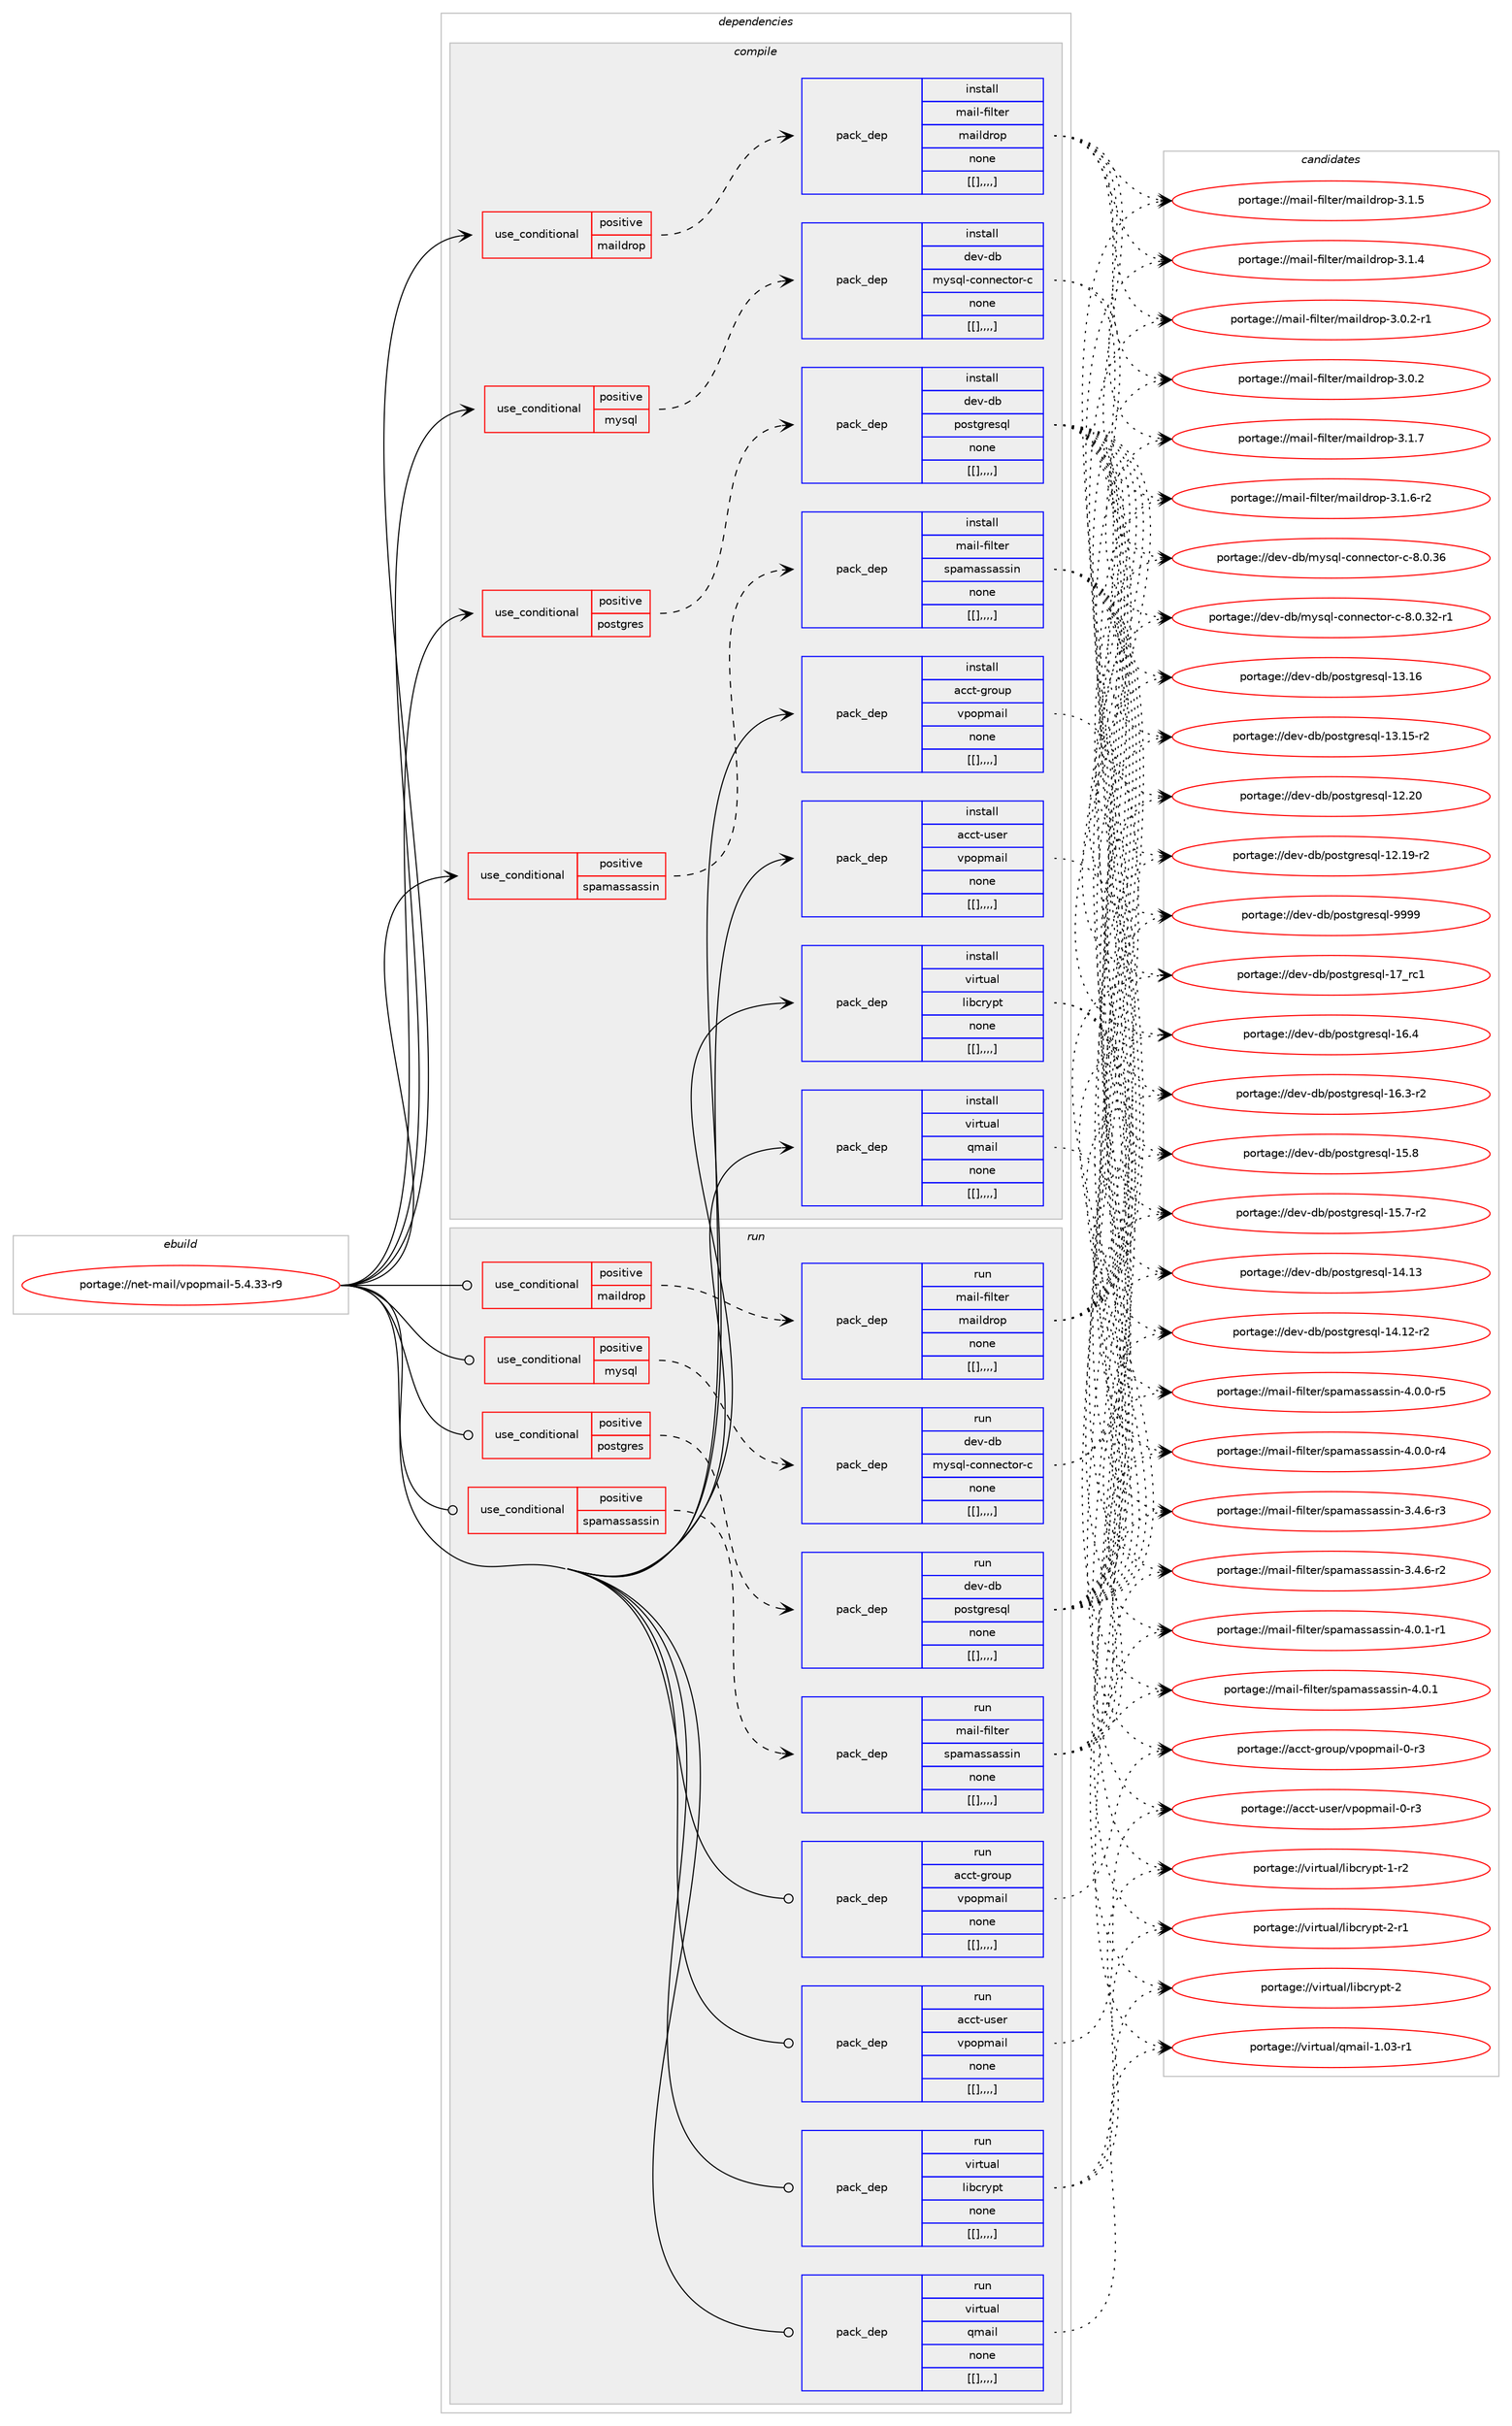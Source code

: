 digraph prolog {

# *************
# Graph options
# *************

newrank=true;
concentrate=true;
compound=true;
graph [rankdir=LR,fontname=Helvetica,fontsize=10,ranksep=1.5];#, ranksep=2.5, nodesep=0.2];
edge  [arrowhead=vee];
node  [fontname=Helvetica,fontsize=10];

# **********
# The ebuild
# **********

subgraph cluster_leftcol {
color=gray;
label=<<i>ebuild</i>>;
id [label="portage://net-mail/vpopmail-5.4.33-r9", color=red, width=4, href="../net-mail/vpopmail-5.4.33-r9.svg"];
}

# ****************
# The dependencies
# ****************

subgraph cluster_midcol {
color=gray;
label=<<i>dependencies</i>>;
subgraph cluster_compile {
fillcolor="#eeeeee";
style=filled;
label=<<i>compile</i>>;
subgraph cond2940 {
dependency7955 [label=<<TABLE BORDER="0" CELLBORDER="1" CELLSPACING="0" CELLPADDING="4"><TR><TD ROWSPAN="3" CELLPADDING="10">use_conditional</TD></TR><TR><TD>positive</TD></TR><TR><TD>maildrop</TD></TR></TABLE>>, shape=none, color=red];
subgraph pack5000 {
dependency7956 [label=<<TABLE BORDER="0" CELLBORDER="1" CELLSPACING="0" CELLPADDING="4" WIDTH="220"><TR><TD ROWSPAN="6" CELLPADDING="30">pack_dep</TD></TR><TR><TD WIDTH="110">install</TD></TR><TR><TD>mail-filter</TD></TR><TR><TD>maildrop</TD></TR><TR><TD>none</TD></TR><TR><TD>[[],,,,]</TD></TR></TABLE>>, shape=none, color=blue];
}
dependency7955:e -> dependency7956:w [weight=20,style="dashed",arrowhead="vee"];
}
id:e -> dependency7955:w [weight=20,style="solid",arrowhead="vee"];
subgraph cond2941 {
dependency7957 [label=<<TABLE BORDER="0" CELLBORDER="1" CELLSPACING="0" CELLPADDING="4"><TR><TD ROWSPAN="3" CELLPADDING="10">use_conditional</TD></TR><TR><TD>positive</TD></TR><TR><TD>mysql</TD></TR></TABLE>>, shape=none, color=red];
subgraph pack5001 {
dependency7958 [label=<<TABLE BORDER="0" CELLBORDER="1" CELLSPACING="0" CELLPADDING="4" WIDTH="220"><TR><TD ROWSPAN="6" CELLPADDING="30">pack_dep</TD></TR><TR><TD WIDTH="110">install</TD></TR><TR><TD>dev-db</TD></TR><TR><TD>mysql-connector-c</TD></TR><TR><TD>none</TD></TR><TR><TD>[[],,,,]</TD></TR></TABLE>>, shape=none, color=blue];
}
dependency7957:e -> dependency7958:w [weight=20,style="dashed",arrowhead="vee"];
}
id:e -> dependency7957:w [weight=20,style="solid",arrowhead="vee"];
subgraph cond2942 {
dependency7959 [label=<<TABLE BORDER="0" CELLBORDER="1" CELLSPACING="0" CELLPADDING="4"><TR><TD ROWSPAN="3" CELLPADDING="10">use_conditional</TD></TR><TR><TD>positive</TD></TR><TR><TD>postgres</TD></TR></TABLE>>, shape=none, color=red];
subgraph pack5002 {
dependency7960 [label=<<TABLE BORDER="0" CELLBORDER="1" CELLSPACING="0" CELLPADDING="4" WIDTH="220"><TR><TD ROWSPAN="6" CELLPADDING="30">pack_dep</TD></TR><TR><TD WIDTH="110">install</TD></TR><TR><TD>dev-db</TD></TR><TR><TD>postgresql</TD></TR><TR><TD>none</TD></TR><TR><TD>[[],,,,]</TD></TR></TABLE>>, shape=none, color=blue];
}
dependency7959:e -> dependency7960:w [weight=20,style="dashed",arrowhead="vee"];
}
id:e -> dependency7959:w [weight=20,style="solid",arrowhead="vee"];
subgraph cond2943 {
dependency7961 [label=<<TABLE BORDER="0" CELLBORDER="1" CELLSPACING="0" CELLPADDING="4"><TR><TD ROWSPAN="3" CELLPADDING="10">use_conditional</TD></TR><TR><TD>positive</TD></TR><TR><TD>spamassassin</TD></TR></TABLE>>, shape=none, color=red];
subgraph pack5003 {
dependency7962 [label=<<TABLE BORDER="0" CELLBORDER="1" CELLSPACING="0" CELLPADDING="4" WIDTH="220"><TR><TD ROWSPAN="6" CELLPADDING="30">pack_dep</TD></TR><TR><TD WIDTH="110">install</TD></TR><TR><TD>mail-filter</TD></TR><TR><TD>spamassassin</TD></TR><TR><TD>none</TD></TR><TR><TD>[[],,,,]</TD></TR></TABLE>>, shape=none, color=blue];
}
dependency7961:e -> dependency7962:w [weight=20,style="dashed",arrowhead="vee"];
}
id:e -> dependency7961:w [weight=20,style="solid",arrowhead="vee"];
subgraph pack5004 {
dependency7963 [label=<<TABLE BORDER="0" CELLBORDER="1" CELLSPACING="0" CELLPADDING="4" WIDTH="220"><TR><TD ROWSPAN="6" CELLPADDING="30">pack_dep</TD></TR><TR><TD WIDTH="110">install</TD></TR><TR><TD>acct-group</TD></TR><TR><TD>vpopmail</TD></TR><TR><TD>none</TD></TR><TR><TD>[[],,,,]</TD></TR></TABLE>>, shape=none, color=blue];
}
id:e -> dependency7963:w [weight=20,style="solid",arrowhead="vee"];
subgraph pack5005 {
dependency7964 [label=<<TABLE BORDER="0" CELLBORDER="1" CELLSPACING="0" CELLPADDING="4" WIDTH="220"><TR><TD ROWSPAN="6" CELLPADDING="30">pack_dep</TD></TR><TR><TD WIDTH="110">install</TD></TR><TR><TD>acct-user</TD></TR><TR><TD>vpopmail</TD></TR><TR><TD>none</TD></TR><TR><TD>[[],,,,]</TD></TR></TABLE>>, shape=none, color=blue];
}
id:e -> dependency7964:w [weight=20,style="solid",arrowhead="vee"];
subgraph pack5006 {
dependency7965 [label=<<TABLE BORDER="0" CELLBORDER="1" CELLSPACING="0" CELLPADDING="4" WIDTH="220"><TR><TD ROWSPAN="6" CELLPADDING="30">pack_dep</TD></TR><TR><TD WIDTH="110">install</TD></TR><TR><TD>virtual</TD></TR><TR><TD>libcrypt</TD></TR><TR><TD>none</TD></TR><TR><TD>[[],,,,]</TD></TR></TABLE>>, shape=none, color=blue];
}
id:e -> dependency7965:w [weight=20,style="solid",arrowhead="vee"];
subgraph pack5007 {
dependency7966 [label=<<TABLE BORDER="0" CELLBORDER="1" CELLSPACING="0" CELLPADDING="4" WIDTH="220"><TR><TD ROWSPAN="6" CELLPADDING="30">pack_dep</TD></TR><TR><TD WIDTH="110">install</TD></TR><TR><TD>virtual</TD></TR><TR><TD>qmail</TD></TR><TR><TD>none</TD></TR><TR><TD>[[],,,,]</TD></TR></TABLE>>, shape=none, color=blue];
}
id:e -> dependency7966:w [weight=20,style="solid",arrowhead="vee"];
}
subgraph cluster_compileandrun {
fillcolor="#eeeeee";
style=filled;
label=<<i>compile and run</i>>;
}
subgraph cluster_run {
fillcolor="#eeeeee";
style=filled;
label=<<i>run</i>>;
subgraph cond2944 {
dependency7967 [label=<<TABLE BORDER="0" CELLBORDER="1" CELLSPACING="0" CELLPADDING="4"><TR><TD ROWSPAN="3" CELLPADDING="10">use_conditional</TD></TR><TR><TD>positive</TD></TR><TR><TD>maildrop</TD></TR></TABLE>>, shape=none, color=red];
subgraph pack5008 {
dependency7968 [label=<<TABLE BORDER="0" CELLBORDER="1" CELLSPACING="0" CELLPADDING="4" WIDTH="220"><TR><TD ROWSPAN="6" CELLPADDING="30">pack_dep</TD></TR><TR><TD WIDTH="110">run</TD></TR><TR><TD>mail-filter</TD></TR><TR><TD>maildrop</TD></TR><TR><TD>none</TD></TR><TR><TD>[[],,,,]</TD></TR></TABLE>>, shape=none, color=blue];
}
dependency7967:e -> dependency7968:w [weight=20,style="dashed",arrowhead="vee"];
}
id:e -> dependency7967:w [weight=20,style="solid",arrowhead="odot"];
subgraph cond2945 {
dependency7969 [label=<<TABLE BORDER="0" CELLBORDER="1" CELLSPACING="0" CELLPADDING="4"><TR><TD ROWSPAN="3" CELLPADDING="10">use_conditional</TD></TR><TR><TD>positive</TD></TR><TR><TD>mysql</TD></TR></TABLE>>, shape=none, color=red];
subgraph pack5009 {
dependency7970 [label=<<TABLE BORDER="0" CELLBORDER="1" CELLSPACING="0" CELLPADDING="4" WIDTH="220"><TR><TD ROWSPAN="6" CELLPADDING="30">pack_dep</TD></TR><TR><TD WIDTH="110">run</TD></TR><TR><TD>dev-db</TD></TR><TR><TD>mysql-connector-c</TD></TR><TR><TD>none</TD></TR><TR><TD>[[],,,,]</TD></TR></TABLE>>, shape=none, color=blue];
}
dependency7969:e -> dependency7970:w [weight=20,style="dashed",arrowhead="vee"];
}
id:e -> dependency7969:w [weight=20,style="solid",arrowhead="odot"];
subgraph cond2946 {
dependency7971 [label=<<TABLE BORDER="0" CELLBORDER="1" CELLSPACING="0" CELLPADDING="4"><TR><TD ROWSPAN="3" CELLPADDING="10">use_conditional</TD></TR><TR><TD>positive</TD></TR><TR><TD>postgres</TD></TR></TABLE>>, shape=none, color=red];
subgraph pack5010 {
dependency7972 [label=<<TABLE BORDER="0" CELLBORDER="1" CELLSPACING="0" CELLPADDING="4" WIDTH="220"><TR><TD ROWSPAN="6" CELLPADDING="30">pack_dep</TD></TR><TR><TD WIDTH="110">run</TD></TR><TR><TD>dev-db</TD></TR><TR><TD>postgresql</TD></TR><TR><TD>none</TD></TR><TR><TD>[[],,,,]</TD></TR></TABLE>>, shape=none, color=blue];
}
dependency7971:e -> dependency7972:w [weight=20,style="dashed",arrowhead="vee"];
}
id:e -> dependency7971:w [weight=20,style="solid",arrowhead="odot"];
subgraph cond2947 {
dependency7973 [label=<<TABLE BORDER="0" CELLBORDER="1" CELLSPACING="0" CELLPADDING="4"><TR><TD ROWSPAN="3" CELLPADDING="10">use_conditional</TD></TR><TR><TD>positive</TD></TR><TR><TD>spamassassin</TD></TR></TABLE>>, shape=none, color=red];
subgraph pack5011 {
dependency7974 [label=<<TABLE BORDER="0" CELLBORDER="1" CELLSPACING="0" CELLPADDING="4" WIDTH="220"><TR><TD ROWSPAN="6" CELLPADDING="30">pack_dep</TD></TR><TR><TD WIDTH="110">run</TD></TR><TR><TD>mail-filter</TD></TR><TR><TD>spamassassin</TD></TR><TR><TD>none</TD></TR><TR><TD>[[],,,,]</TD></TR></TABLE>>, shape=none, color=blue];
}
dependency7973:e -> dependency7974:w [weight=20,style="dashed",arrowhead="vee"];
}
id:e -> dependency7973:w [weight=20,style="solid",arrowhead="odot"];
subgraph pack5012 {
dependency7975 [label=<<TABLE BORDER="0" CELLBORDER="1" CELLSPACING="0" CELLPADDING="4" WIDTH="220"><TR><TD ROWSPAN="6" CELLPADDING="30">pack_dep</TD></TR><TR><TD WIDTH="110">run</TD></TR><TR><TD>acct-group</TD></TR><TR><TD>vpopmail</TD></TR><TR><TD>none</TD></TR><TR><TD>[[],,,,]</TD></TR></TABLE>>, shape=none, color=blue];
}
id:e -> dependency7975:w [weight=20,style="solid",arrowhead="odot"];
subgraph pack5013 {
dependency7976 [label=<<TABLE BORDER="0" CELLBORDER="1" CELLSPACING="0" CELLPADDING="4" WIDTH="220"><TR><TD ROWSPAN="6" CELLPADDING="30">pack_dep</TD></TR><TR><TD WIDTH="110">run</TD></TR><TR><TD>acct-user</TD></TR><TR><TD>vpopmail</TD></TR><TR><TD>none</TD></TR><TR><TD>[[],,,,]</TD></TR></TABLE>>, shape=none, color=blue];
}
id:e -> dependency7976:w [weight=20,style="solid",arrowhead="odot"];
subgraph pack5014 {
dependency7977 [label=<<TABLE BORDER="0" CELLBORDER="1" CELLSPACING="0" CELLPADDING="4" WIDTH="220"><TR><TD ROWSPAN="6" CELLPADDING="30">pack_dep</TD></TR><TR><TD WIDTH="110">run</TD></TR><TR><TD>virtual</TD></TR><TR><TD>libcrypt</TD></TR><TR><TD>none</TD></TR><TR><TD>[[],,,,]</TD></TR></TABLE>>, shape=none, color=blue];
}
id:e -> dependency7977:w [weight=20,style="solid",arrowhead="odot"];
subgraph pack5015 {
dependency7978 [label=<<TABLE BORDER="0" CELLBORDER="1" CELLSPACING="0" CELLPADDING="4" WIDTH="220"><TR><TD ROWSPAN="6" CELLPADDING="30">pack_dep</TD></TR><TR><TD WIDTH="110">run</TD></TR><TR><TD>virtual</TD></TR><TR><TD>qmail</TD></TR><TR><TD>none</TD></TR><TR><TD>[[],,,,]</TD></TR></TABLE>>, shape=none, color=blue];
}
id:e -> dependency7978:w [weight=20,style="solid",arrowhead="odot"];
}
}

# **************
# The candidates
# **************

subgraph cluster_choices {
rank=same;
color=gray;
label=<<i>candidates</i>>;

subgraph choice5000 {
color=black;
nodesep=1;
choice10997105108451021051081161011144710997105108100114111112455146494655 [label="portage://mail-filter/maildrop-3.1.7", color=red, width=4,href="../mail-filter/maildrop-3.1.7.svg"];
choice109971051084510210510811610111447109971051081001141111124551464946544511450 [label="portage://mail-filter/maildrop-3.1.6-r2", color=red, width=4,href="../mail-filter/maildrop-3.1.6-r2.svg"];
choice10997105108451021051081161011144710997105108100114111112455146494653 [label="portage://mail-filter/maildrop-3.1.5", color=red, width=4,href="../mail-filter/maildrop-3.1.5.svg"];
choice10997105108451021051081161011144710997105108100114111112455146494652 [label="portage://mail-filter/maildrop-3.1.4", color=red, width=4,href="../mail-filter/maildrop-3.1.4.svg"];
choice109971051084510210510811610111447109971051081001141111124551464846504511449 [label="portage://mail-filter/maildrop-3.0.2-r1", color=red, width=4,href="../mail-filter/maildrop-3.0.2-r1.svg"];
choice10997105108451021051081161011144710997105108100114111112455146484650 [label="portage://mail-filter/maildrop-3.0.2", color=red, width=4,href="../mail-filter/maildrop-3.0.2.svg"];
dependency7956:e -> choice10997105108451021051081161011144710997105108100114111112455146494655:w [style=dotted,weight="100"];
dependency7956:e -> choice109971051084510210510811610111447109971051081001141111124551464946544511450:w [style=dotted,weight="100"];
dependency7956:e -> choice10997105108451021051081161011144710997105108100114111112455146494653:w [style=dotted,weight="100"];
dependency7956:e -> choice10997105108451021051081161011144710997105108100114111112455146494652:w [style=dotted,weight="100"];
dependency7956:e -> choice109971051084510210510811610111447109971051081001141111124551464846504511449:w [style=dotted,weight="100"];
dependency7956:e -> choice10997105108451021051081161011144710997105108100114111112455146484650:w [style=dotted,weight="100"];
}
subgraph choice5001 {
color=black;
nodesep=1;
choice100101118451009847109121115113108459911111011010199116111114459945564648465154 [label="portage://dev-db/mysql-connector-c-8.0.36", color=red, width=4,href="../dev-db/mysql-connector-c-8.0.36.svg"];
choice1001011184510098471091211151131084599111110110101991161111144599455646484651504511449 [label="portage://dev-db/mysql-connector-c-8.0.32-r1", color=red, width=4,href="../dev-db/mysql-connector-c-8.0.32-r1.svg"];
dependency7958:e -> choice100101118451009847109121115113108459911111011010199116111114459945564648465154:w [style=dotted,weight="100"];
dependency7958:e -> choice1001011184510098471091211151131084599111110110101991161111144599455646484651504511449:w [style=dotted,weight="100"];
}
subgraph choice5002 {
color=black;
nodesep=1;
choice1001011184510098471121111151161031141011151131084557575757 [label="portage://dev-db/postgresql-9999", color=red, width=4,href="../dev-db/postgresql-9999.svg"];
choice100101118451009847112111115116103114101115113108454955951149949 [label="portage://dev-db/postgresql-17_rc1", color=red, width=4,href="../dev-db/postgresql-17_rc1.svg"];
choice1001011184510098471121111151161031141011151131084549544652 [label="portage://dev-db/postgresql-16.4", color=red, width=4,href="../dev-db/postgresql-16.4.svg"];
choice10010111845100984711211111511610311410111511310845495446514511450 [label="portage://dev-db/postgresql-16.3-r2", color=red, width=4,href="../dev-db/postgresql-16.3-r2.svg"];
choice1001011184510098471121111151161031141011151131084549534656 [label="portage://dev-db/postgresql-15.8", color=red, width=4,href="../dev-db/postgresql-15.8.svg"];
choice10010111845100984711211111511610311410111511310845495346554511450 [label="portage://dev-db/postgresql-15.7-r2", color=red, width=4,href="../dev-db/postgresql-15.7-r2.svg"];
choice100101118451009847112111115116103114101115113108454952464951 [label="portage://dev-db/postgresql-14.13", color=red, width=4,href="../dev-db/postgresql-14.13.svg"];
choice1001011184510098471121111151161031141011151131084549524649504511450 [label="portage://dev-db/postgresql-14.12-r2", color=red, width=4,href="../dev-db/postgresql-14.12-r2.svg"];
choice100101118451009847112111115116103114101115113108454951464954 [label="portage://dev-db/postgresql-13.16", color=red, width=4,href="../dev-db/postgresql-13.16.svg"];
choice1001011184510098471121111151161031141011151131084549514649534511450 [label="portage://dev-db/postgresql-13.15-r2", color=red, width=4,href="../dev-db/postgresql-13.15-r2.svg"];
choice100101118451009847112111115116103114101115113108454950465048 [label="portage://dev-db/postgresql-12.20", color=red, width=4,href="../dev-db/postgresql-12.20.svg"];
choice1001011184510098471121111151161031141011151131084549504649574511450 [label="portage://dev-db/postgresql-12.19-r2", color=red, width=4,href="../dev-db/postgresql-12.19-r2.svg"];
dependency7960:e -> choice1001011184510098471121111151161031141011151131084557575757:w [style=dotted,weight="100"];
dependency7960:e -> choice100101118451009847112111115116103114101115113108454955951149949:w [style=dotted,weight="100"];
dependency7960:e -> choice1001011184510098471121111151161031141011151131084549544652:w [style=dotted,weight="100"];
dependency7960:e -> choice10010111845100984711211111511610311410111511310845495446514511450:w [style=dotted,weight="100"];
dependency7960:e -> choice1001011184510098471121111151161031141011151131084549534656:w [style=dotted,weight="100"];
dependency7960:e -> choice10010111845100984711211111511610311410111511310845495346554511450:w [style=dotted,weight="100"];
dependency7960:e -> choice100101118451009847112111115116103114101115113108454952464951:w [style=dotted,weight="100"];
dependency7960:e -> choice1001011184510098471121111151161031141011151131084549524649504511450:w [style=dotted,weight="100"];
dependency7960:e -> choice100101118451009847112111115116103114101115113108454951464954:w [style=dotted,weight="100"];
dependency7960:e -> choice1001011184510098471121111151161031141011151131084549514649534511450:w [style=dotted,weight="100"];
dependency7960:e -> choice100101118451009847112111115116103114101115113108454950465048:w [style=dotted,weight="100"];
dependency7960:e -> choice1001011184510098471121111151161031141011151131084549504649574511450:w [style=dotted,weight="100"];
}
subgraph choice5003 {
color=black;
nodesep=1;
choice1099710510845102105108116101114471151129710997115115971151151051104552464846494511449 [label="portage://mail-filter/spamassassin-4.0.1-r1", color=red, width=4,href="../mail-filter/spamassassin-4.0.1-r1.svg"];
choice109971051084510210510811610111447115112971099711511597115115105110455246484649 [label="portage://mail-filter/spamassassin-4.0.1", color=red, width=4,href="../mail-filter/spamassassin-4.0.1.svg"];
choice1099710510845102105108116101114471151129710997115115971151151051104552464846484511453 [label="portage://mail-filter/spamassassin-4.0.0-r5", color=red, width=4,href="../mail-filter/spamassassin-4.0.0-r5.svg"];
choice1099710510845102105108116101114471151129710997115115971151151051104552464846484511452 [label="portage://mail-filter/spamassassin-4.0.0-r4", color=red, width=4,href="../mail-filter/spamassassin-4.0.0-r4.svg"];
choice1099710510845102105108116101114471151129710997115115971151151051104551465246544511451 [label="portage://mail-filter/spamassassin-3.4.6-r3", color=red, width=4,href="../mail-filter/spamassassin-3.4.6-r3.svg"];
choice1099710510845102105108116101114471151129710997115115971151151051104551465246544511450 [label="portage://mail-filter/spamassassin-3.4.6-r2", color=red, width=4,href="../mail-filter/spamassassin-3.4.6-r2.svg"];
dependency7962:e -> choice1099710510845102105108116101114471151129710997115115971151151051104552464846494511449:w [style=dotted,weight="100"];
dependency7962:e -> choice109971051084510210510811610111447115112971099711511597115115105110455246484649:w [style=dotted,weight="100"];
dependency7962:e -> choice1099710510845102105108116101114471151129710997115115971151151051104552464846484511453:w [style=dotted,weight="100"];
dependency7962:e -> choice1099710510845102105108116101114471151129710997115115971151151051104552464846484511452:w [style=dotted,weight="100"];
dependency7962:e -> choice1099710510845102105108116101114471151129710997115115971151151051104551465246544511451:w [style=dotted,weight="100"];
dependency7962:e -> choice1099710510845102105108116101114471151129710997115115971151151051104551465246544511450:w [style=dotted,weight="100"];
}
subgraph choice5004 {
color=black;
nodesep=1;
choice97999911645103114111117112471181121111121099710510845484511451 [label="portage://acct-group/vpopmail-0-r3", color=red, width=4,href="../acct-group/vpopmail-0-r3.svg"];
dependency7963:e -> choice97999911645103114111117112471181121111121099710510845484511451:w [style=dotted,weight="100"];
}
subgraph choice5005 {
color=black;
nodesep=1;
choice97999911645117115101114471181121111121099710510845484511451 [label="portage://acct-user/vpopmail-0-r3", color=red, width=4,href="../acct-user/vpopmail-0-r3.svg"];
dependency7964:e -> choice97999911645117115101114471181121111121099710510845484511451:w [style=dotted,weight="100"];
}
subgraph choice5006 {
color=black;
nodesep=1;
choice1181051141161179710847108105989911412111211645504511449 [label="portage://virtual/libcrypt-2-r1", color=red, width=4,href="../virtual/libcrypt-2-r1.svg"];
choice118105114116117971084710810598991141211121164550 [label="portage://virtual/libcrypt-2", color=red, width=4,href="../virtual/libcrypt-2.svg"];
choice1181051141161179710847108105989911412111211645494511450 [label="portage://virtual/libcrypt-1-r2", color=red, width=4,href="../virtual/libcrypt-1-r2.svg"];
dependency7965:e -> choice1181051141161179710847108105989911412111211645504511449:w [style=dotted,weight="100"];
dependency7965:e -> choice118105114116117971084710810598991141211121164550:w [style=dotted,weight="100"];
dependency7965:e -> choice1181051141161179710847108105989911412111211645494511450:w [style=dotted,weight="100"];
}
subgraph choice5007 {
color=black;
nodesep=1;
choice11810511411611797108471131099710510845494648514511449 [label="portage://virtual/qmail-1.03-r1", color=red, width=4,href="../virtual/qmail-1.03-r1.svg"];
dependency7966:e -> choice11810511411611797108471131099710510845494648514511449:w [style=dotted,weight="100"];
}
subgraph choice5008 {
color=black;
nodesep=1;
choice10997105108451021051081161011144710997105108100114111112455146494655 [label="portage://mail-filter/maildrop-3.1.7", color=red, width=4,href="../mail-filter/maildrop-3.1.7.svg"];
choice109971051084510210510811610111447109971051081001141111124551464946544511450 [label="portage://mail-filter/maildrop-3.1.6-r2", color=red, width=4,href="../mail-filter/maildrop-3.1.6-r2.svg"];
choice10997105108451021051081161011144710997105108100114111112455146494653 [label="portage://mail-filter/maildrop-3.1.5", color=red, width=4,href="../mail-filter/maildrop-3.1.5.svg"];
choice10997105108451021051081161011144710997105108100114111112455146494652 [label="portage://mail-filter/maildrop-3.1.4", color=red, width=4,href="../mail-filter/maildrop-3.1.4.svg"];
choice109971051084510210510811610111447109971051081001141111124551464846504511449 [label="portage://mail-filter/maildrop-3.0.2-r1", color=red, width=4,href="../mail-filter/maildrop-3.0.2-r1.svg"];
choice10997105108451021051081161011144710997105108100114111112455146484650 [label="portage://mail-filter/maildrop-3.0.2", color=red, width=4,href="../mail-filter/maildrop-3.0.2.svg"];
dependency7968:e -> choice10997105108451021051081161011144710997105108100114111112455146494655:w [style=dotted,weight="100"];
dependency7968:e -> choice109971051084510210510811610111447109971051081001141111124551464946544511450:w [style=dotted,weight="100"];
dependency7968:e -> choice10997105108451021051081161011144710997105108100114111112455146494653:w [style=dotted,weight="100"];
dependency7968:e -> choice10997105108451021051081161011144710997105108100114111112455146494652:w [style=dotted,weight="100"];
dependency7968:e -> choice109971051084510210510811610111447109971051081001141111124551464846504511449:w [style=dotted,weight="100"];
dependency7968:e -> choice10997105108451021051081161011144710997105108100114111112455146484650:w [style=dotted,weight="100"];
}
subgraph choice5009 {
color=black;
nodesep=1;
choice100101118451009847109121115113108459911111011010199116111114459945564648465154 [label="portage://dev-db/mysql-connector-c-8.0.36", color=red, width=4,href="../dev-db/mysql-connector-c-8.0.36.svg"];
choice1001011184510098471091211151131084599111110110101991161111144599455646484651504511449 [label="portage://dev-db/mysql-connector-c-8.0.32-r1", color=red, width=4,href="../dev-db/mysql-connector-c-8.0.32-r1.svg"];
dependency7970:e -> choice100101118451009847109121115113108459911111011010199116111114459945564648465154:w [style=dotted,weight="100"];
dependency7970:e -> choice1001011184510098471091211151131084599111110110101991161111144599455646484651504511449:w [style=dotted,weight="100"];
}
subgraph choice5010 {
color=black;
nodesep=1;
choice1001011184510098471121111151161031141011151131084557575757 [label="portage://dev-db/postgresql-9999", color=red, width=4,href="../dev-db/postgresql-9999.svg"];
choice100101118451009847112111115116103114101115113108454955951149949 [label="portage://dev-db/postgresql-17_rc1", color=red, width=4,href="../dev-db/postgresql-17_rc1.svg"];
choice1001011184510098471121111151161031141011151131084549544652 [label="portage://dev-db/postgresql-16.4", color=red, width=4,href="../dev-db/postgresql-16.4.svg"];
choice10010111845100984711211111511610311410111511310845495446514511450 [label="portage://dev-db/postgresql-16.3-r2", color=red, width=4,href="../dev-db/postgresql-16.3-r2.svg"];
choice1001011184510098471121111151161031141011151131084549534656 [label="portage://dev-db/postgresql-15.8", color=red, width=4,href="../dev-db/postgresql-15.8.svg"];
choice10010111845100984711211111511610311410111511310845495346554511450 [label="portage://dev-db/postgresql-15.7-r2", color=red, width=4,href="../dev-db/postgresql-15.7-r2.svg"];
choice100101118451009847112111115116103114101115113108454952464951 [label="portage://dev-db/postgresql-14.13", color=red, width=4,href="../dev-db/postgresql-14.13.svg"];
choice1001011184510098471121111151161031141011151131084549524649504511450 [label="portage://dev-db/postgresql-14.12-r2", color=red, width=4,href="../dev-db/postgresql-14.12-r2.svg"];
choice100101118451009847112111115116103114101115113108454951464954 [label="portage://dev-db/postgresql-13.16", color=red, width=4,href="../dev-db/postgresql-13.16.svg"];
choice1001011184510098471121111151161031141011151131084549514649534511450 [label="portage://dev-db/postgresql-13.15-r2", color=red, width=4,href="../dev-db/postgresql-13.15-r2.svg"];
choice100101118451009847112111115116103114101115113108454950465048 [label="portage://dev-db/postgresql-12.20", color=red, width=4,href="../dev-db/postgresql-12.20.svg"];
choice1001011184510098471121111151161031141011151131084549504649574511450 [label="portage://dev-db/postgresql-12.19-r2", color=red, width=4,href="../dev-db/postgresql-12.19-r2.svg"];
dependency7972:e -> choice1001011184510098471121111151161031141011151131084557575757:w [style=dotted,weight="100"];
dependency7972:e -> choice100101118451009847112111115116103114101115113108454955951149949:w [style=dotted,weight="100"];
dependency7972:e -> choice1001011184510098471121111151161031141011151131084549544652:w [style=dotted,weight="100"];
dependency7972:e -> choice10010111845100984711211111511610311410111511310845495446514511450:w [style=dotted,weight="100"];
dependency7972:e -> choice1001011184510098471121111151161031141011151131084549534656:w [style=dotted,weight="100"];
dependency7972:e -> choice10010111845100984711211111511610311410111511310845495346554511450:w [style=dotted,weight="100"];
dependency7972:e -> choice100101118451009847112111115116103114101115113108454952464951:w [style=dotted,weight="100"];
dependency7972:e -> choice1001011184510098471121111151161031141011151131084549524649504511450:w [style=dotted,weight="100"];
dependency7972:e -> choice100101118451009847112111115116103114101115113108454951464954:w [style=dotted,weight="100"];
dependency7972:e -> choice1001011184510098471121111151161031141011151131084549514649534511450:w [style=dotted,weight="100"];
dependency7972:e -> choice100101118451009847112111115116103114101115113108454950465048:w [style=dotted,weight="100"];
dependency7972:e -> choice1001011184510098471121111151161031141011151131084549504649574511450:w [style=dotted,weight="100"];
}
subgraph choice5011 {
color=black;
nodesep=1;
choice1099710510845102105108116101114471151129710997115115971151151051104552464846494511449 [label="portage://mail-filter/spamassassin-4.0.1-r1", color=red, width=4,href="../mail-filter/spamassassin-4.0.1-r1.svg"];
choice109971051084510210510811610111447115112971099711511597115115105110455246484649 [label="portage://mail-filter/spamassassin-4.0.1", color=red, width=4,href="../mail-filter/spamassassin-4.0.1.svg"];
choice1099710510845102105108116101114471151129710997115115971151151051104552464846484511453 [label="portage://mail-filter/spamassassin-4.0.0-r5", color=red, width=4,href="../mail-filter/spamassassin-4.0.0-r5.svg"];
choice1099710510845102105108116101114471151129710997115115971151151051104552464846484511452 [label="portage://mail-filter/spamassassin-4.0.0-r4", color=red, width=4,href="../mail-filter/spamassassin-4.0.0-r4.svg"];
choice1099710510845102105108116101114471151129710997115115971151151051104551465246544511451 [label="portage://mail-filter/spamassassin-3.4.6-r3", color=red, width=4,href="../mail-filter/spamassassin-3.4.6-r3.svg"];
choice1099710510845102105108116101114471151129710997115115971151151051104551465246544511450 [label="portage://mail-filter/spamassassin-3.4.6-r2", color=red, width=4,href="../mail-filter/spamassassin-3.4.6-r2.svg"];
dependency7974:e -> choice1099710510845102105108116101114471151129710997115115971151151051104552464846494511449:w [style=dotted,weight="100"];
dependency7974:e -> choice109971051084510210510811610111447115112971099711511597115115105110455246484649:w [style=dotted,weight="100"];
dependency7974:e -> choice1099710510845102105108116101114471151129710997115115971151151051104552464846484511453:w [style=dotted,weight="100"];
dependency7974:e -> choice1099710510845102105108116101114471151129710997115115971151151051104552464846484511452:w [style=dotted,weight="100"];
dependency7974:e -> choice1099710510845102105108116101114471151129710997115115971151151051104551465246544511451:w [style=dotted,weight="100"];
dependency7974:e -> choice1099710510845102105108116101114471151129710997115115971151151051104551465246544511450:w [style=dotted,weight="100"];
}
subgraph choice5012 {
color=black;
nodesep=1;
choice97999911645103114111117112471181121111121099710510845484511451 [label="portage://acct-group/vpopmail-0-r3", color=red, width=4,href="../acct-group/vpopmail-0-r3.svg"];
dependency7975:e -> choice97999911645103114111117112471181121111121099710510845484511451:w [style=dotted,weight="100"];
}
subgraph choice5013 {
color=black;
nodesep=1;
choice97999911645117115101114471181121111121099710510845484511451 [label="portage://acct-user/vpopmail-0-r3", color=red, width=4,href="../acct-user/vpopmail-0-r3.svg"];
dependency7976:e -> choice97999911645117115101114471181121111121099710510845484511451:w [style=dotted,weight="100"];
}
subgraph choice5014 {
color=black;
nodesep=1;
choice1181051141161179710847108105989911412111211645504511449 [label="portage://virtual/libcrypt-2-r1", color=red, width=4,href="../virtual/libcrypt-2-r1.svg"];
choice118105114116117971084710810598991141211121164550 [label="portage://virtual/libcrypt-2", color=red, width=4,href="../virtual/libcrypt-2.svg"];
choice1181051141161179710847108105989911412111211645494511450 [label="portage://virtual/libcrypt-1-r2", color=red, width=4,href="../virtual/libcrypt-1-r2.svg"];
dependency7977:e -> choice1181051141161179710847108105989911412111211645504511449:w [style=dotted,weight="100"];
dependency7977:e -> choice118105114116117971084710810598991141211121164550:w [style=dotted,weight="100"];
dependency7977:e -> choice1181051141161179710847108105989911412111211645494511450:w [style=dotted,weight="100"];
}
subgraph choice5015 {
color=black;
nodesep=1;
choice11810511411611797108471131099710510845494648514511449 [label="portage://virtual/qmail-1.03-r1", color=red, width=4,href="../virtual/qmail-1.03-r1.svg"];
dependency7978:e -> choice11810511411611797108471131099710510845494648514511449:w [style=dotted,weight="100"];
}
}

}
